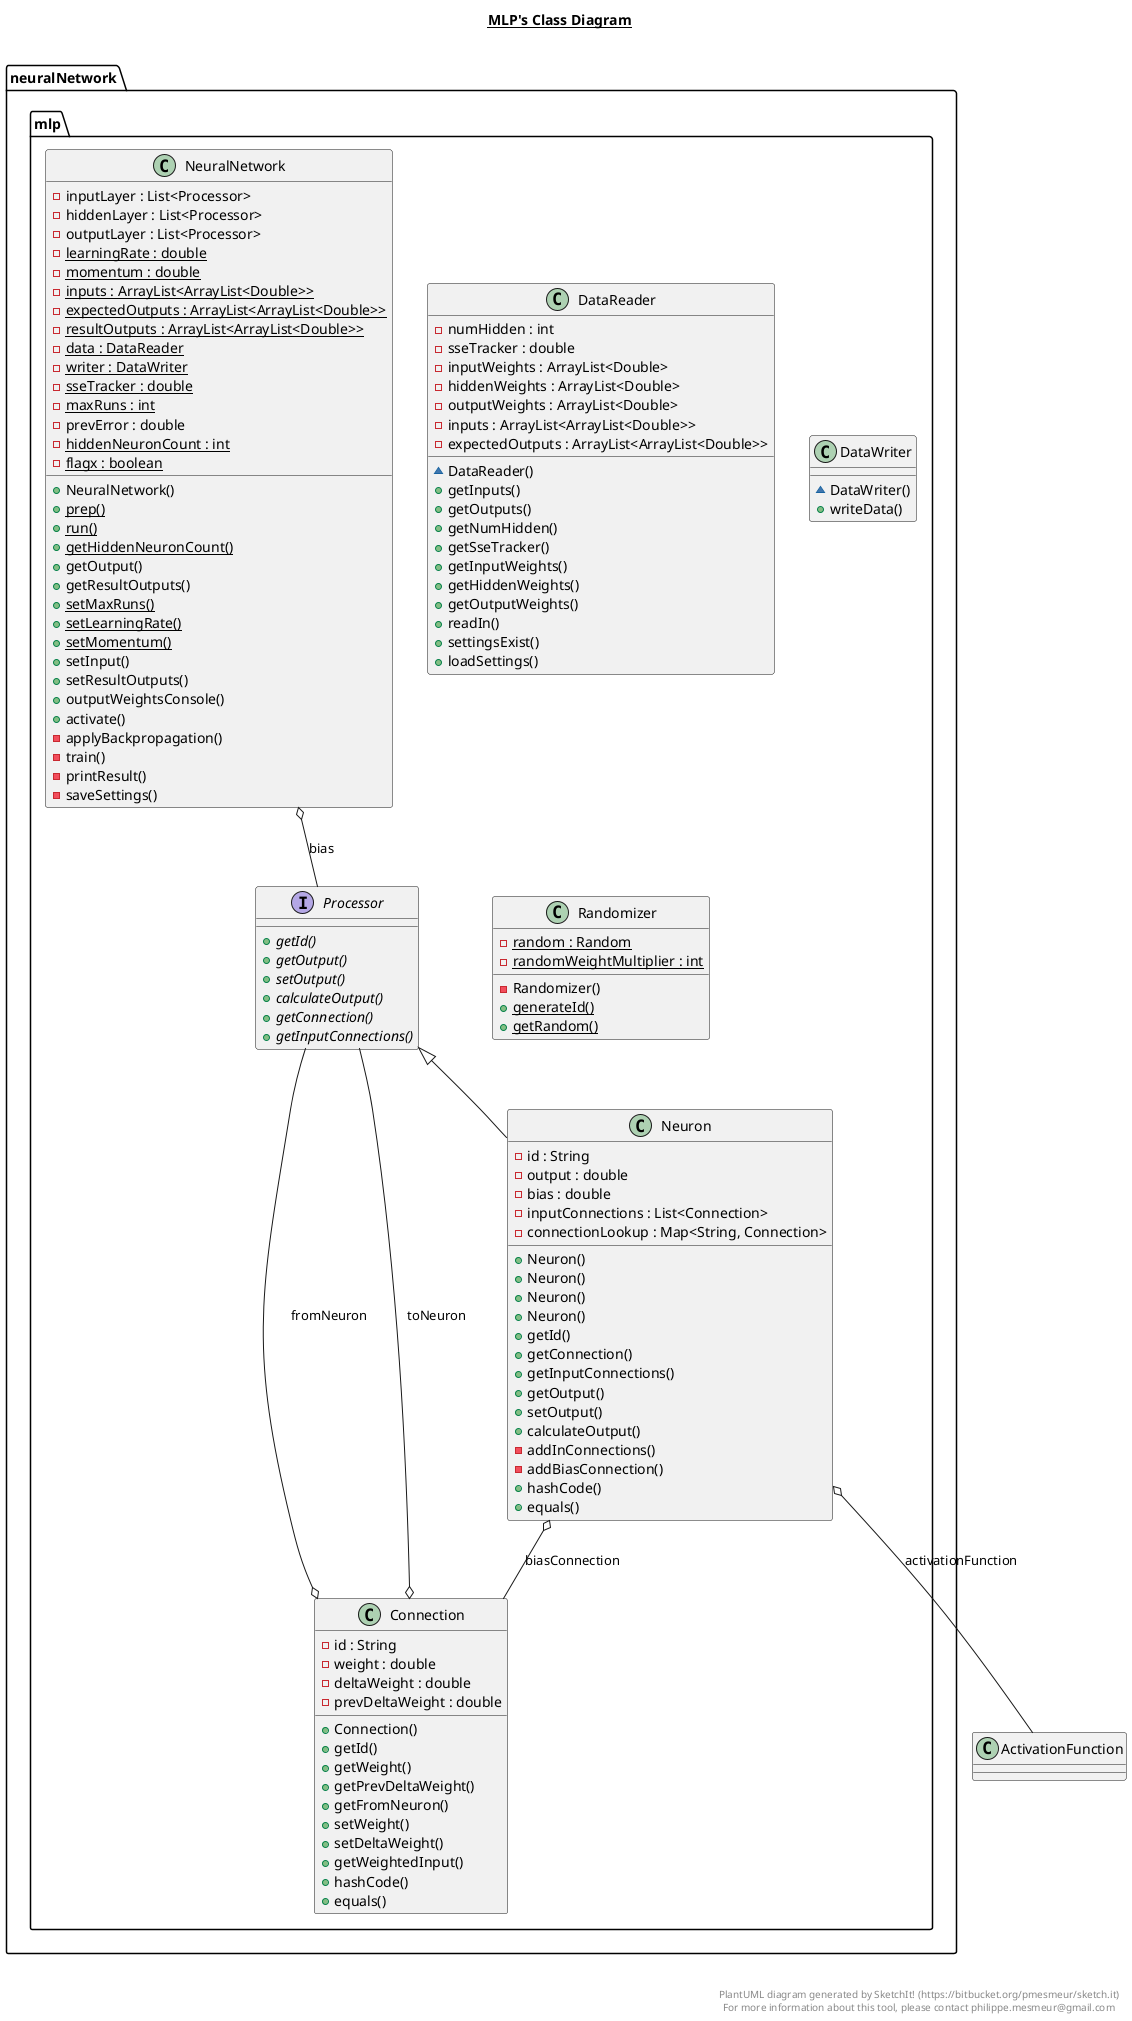 @startuml

title __MLP's Class Diagram__\n

  package neuralNetwork.mlp {
    class Connection {
        - id : String
        - weight : double
        - deltaWeight : double
        - prevDeltaWeight : double
        + Connection()
        + getId()
        + getWeight()
        + getPrevDeltaWeight()
        + getFromNeuron()
        + setWeight()
        + setDeltaWeight()
        + getWeightedInput()
        + hashCode()
        + equals()
    }
  }
  

  package neuralNetwork.mlp {
    class DataReader {
        - numHidden : int
        - sseTracker : double
        - inputWeights : ArrayList<Double>
        - hiddenWeights : ArrayList<Double>
        - outputWeights : ArrayList<Double>
        - inputs : ArrayList<ArrayList<Double>>
        - expectedOutputs : ArrayList<ArrayList<Double>>
        ~ DataReader()
        + getInputs()
        + getOutputs()
        + getNumHidden()
        + getSseTracker()
        + getInputWeights()
        + getHiddenWeights()
        + getOutputWeights()
        + readIn()
        + settingsExist()
        + loadSettings()
    }
  }
  

  package neuralNetwork.mlp {
    class DataWriter {
        ~ DataWriter()
        + writeData()
    }
  }
  

  package neuralNetwork.mlp {
    class NeuralNetwork {
        - inputLayer : List<Processor>
        - hiddenLayer : List<Processor>
        - outputLayer : List<Processor>
        {static} - learningRate : double
        {static} - momentum : double
        {static} - inputs : ArrayList<ArrayList<Double>>
        {static} - expectedOutputs : ArrayList<ArrayList<Double>>
        {static} - resultOutputs : ArrayList<ArrayList<Double>>
        {static} - data : DataReader
        {static} - writer : DataWriter
        {static} - sseTracker : double
        {static} - maxRuns : int
        - prevError : double
        {static} - hiddenNeuronCount : int
        {static} - flagx : boolean
        + NeuralNetwork()
        {static} + prep()
        {static} + run()
        {static} + getHiddenNeuronCount()
        + getOutput()
        + getResultOutputs()
        {static} + setMaxRuns()
        {static} + setLearningRate()
        {static} + setMomentum()
        + setInput()
        + setResultOutputs()
        + outputWeightsConsole()
        + activate()
        - applyBackpropagation()
        - train()
        - printResult()
        - saveSettings()
    }
  }
  

  package neuralNetwork.mlp {
    class Neuron {
        - id : String
        - output : double
        - bias : double
        - inputConnections : List<Connection>
        - connectionLookup : Map<String, Connection>
        + Neuron()
        + Neuron()
        + Neuron()
        + Neuron()
        + getId()
        + getConnection()
        + getInputConnections()
        + getOutput()
        + setOutput()
        + calculateOutput()
        - addInConnections()
        - addBiasConnection()
        + hashCode()
        + equals()
    }
  }
  

  package neuralNetwork.mlp {
    interface Processor {
        {abstract} + getId()
        {abstract} + getOutput()
        {abstract} + setOutput()
        {abstract} + calculateOutput()
        {abstract} + getConnection()
        {abstract} + getInputConnections()
    }
  }
  

  package neuralNetwork.mlp {
    class Randomizer {
        {static} - random : Random
        {static} - randomWeightMultiplier : int
        - Randomizer()
        {static} + generateId()
        {static} + getRandom()
    }
  }
  

  Connection o-- Processor : fromNeuron
  Connection o-- Processor : toNeuron
  NeuralNetwork o-- Processor : bias
  Neuron -up-|> Processor
  Neuron o-- Connection : biasConnection
  Neuron o-- ActivationFunction : activationFunction


right footer


PlantUML diagram generated by SketchIt! (https://bitbucket.org/pmesmeur/sketch.it)
For more information about this tool, please contact philippe.mesmeur@gmail.com
endfooter

@enduml
